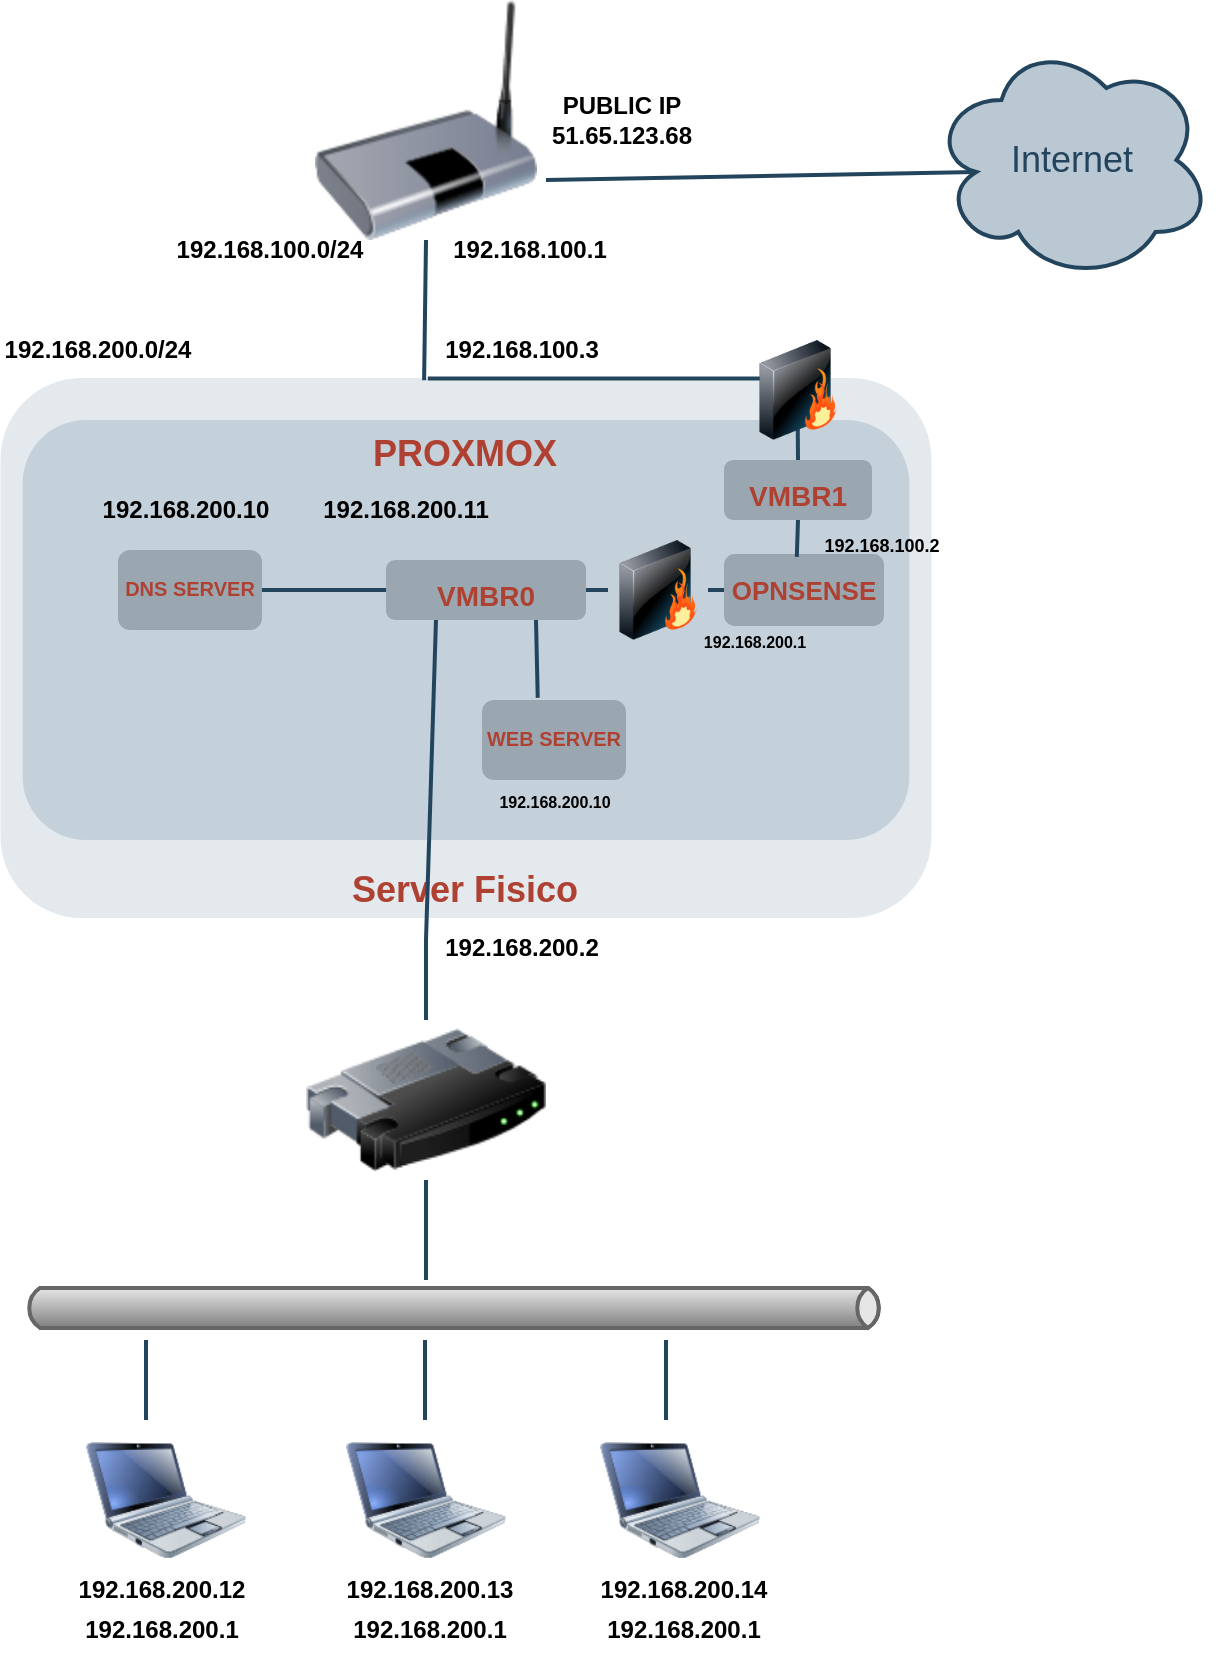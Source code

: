 <mxfile version="20.6.0" type="device"><diagram id="IOsZXgy4JLWPjiD6px8s" name="Pagina-1"><mxGraphModel dx="813" dy="459" grid="1" gridSize="10" guides="1" tooltips="1" connect="1" arrows="1" fold="1" page="1" pageScale="1" pageWidth="827" pageHeight="1169" math="0" shadow="0"><root><mxCell id="0"/><mxCell id="1" parent="0"/><mxCell id="yGsuGM8zW-7FkYCtZIp3-1" value="" style="image;html=1;image=img/lib/clip_art/networking/Bridge_128x128.png;shadow=0;strokeColor=#000000;fillColor=#FFFFFF;gradientColor=none;fontSize=18;fontColor=#F08705;fontStyle=0" vertex="1" parent="1"><mxGeometry x="340" y="70" width="120" height="120" as="geometry"/></mxCell><mxCell id="yGsuGM8zW-7FkYCtZIp3-2" value="Internet" style="ellipse;shape=cloud;whiteSpace=wrap;html=1;shadow=0;strokeColor=#23445D;fillColor=#BAC8D3;gradientColor=none;fontSize=18;fontColor=#23445D;gradientDirection=north;fontStyle=0;strokeWidth=2;" vertex="1" parent="1"><mxGeometry x="652.74" y="90" width="140" height="120" as="geometry"/></mxCell><mxCell id="yGsuGM8zW-7FkYCtZIp3-3" value="&lt;b&gt;Server Fisico&lt;/b&gt;" style="rounded=1;whiteSpace=wrap;html=1;shadow=0;strokeColor=none;fillColor=#BAC8D3;gradientColor=none;fontSize=18;fontColor=#AE4132;fontStyle=0;verticalAlign=bottom;opacity=40;strokeWidth=3;" vertex="1" parent="1"><mxGeometry x="187.26" y="259" width="465.48" height="270" as="geometry"/></mxCell><mxCell id="yGsuGM8zW-7FkYCtZIp3-4" value="&lt;span style=&quot;line-height: 17.182px&quot;&gt;&lt;b&gt;PROXMOX&lt;/b&gt;&lt;/span&gt;" style="rounded=1;whiteSpace=wrap;html=1;shadow=0;strokeColor=none;fillColor=#BAC8D3;gradientColor=none;fontSize=18;fontColor=#AE4132;verticalAlign=top;fontStyle=0;opacity=70;strokeWidth=3;" vertex="1" parent="1"><mxGeometry x="198.34" y="280" width="443.33" height="210" as="geometry"/></mxCell><mxCell id="yGsuGM8zW-7FkYCtZIp3-10" style="edgeStyle=none;rounded=0;html=1;startArrow=none;startFill=0;endArrow=none;endFill=0;fontSize=18;fontColor=#F08705;strokeColor=#23445D;strokeWidth=2;fontStyle=0;exitX=0.5;exitY=1;exitDx=0;exitDy=0;entryX=0.455;entryY=0.004;entryDx=0;entryDy=0;entryPerimeter=0;" edge="1" parent="1" source="yGsuGM8zW-7FkYCtZIp3-1" target="yGsuGM8zW-7FkYCtZIp3-3"><mxGeometry relative="1" as="geometry"><mxPoint x="699.618" y="759" as="sourcePoint"/><mxPoint x="400" y="250" as="targetPoint"/></mxGeometry></mxCell><mxCell id="yGsuGM8zW-7FkYCtZIp3-11" style="edgeStyle=none;rounded=0;html=1;startArrow=none;startFill=0;endArrow=none;endFill=0;fontSize=18;fontColor=#F08705;strokeColor=#23445D;strokeWidth=2;fontStyle=0;exitX=1;exitY=0.75;exitDx=0;exitDy=0;entryX=0.16;entryY=0.55;entryDx=0;entryDy=0;entryPerimeter=0;" edge="1" parent="1" source="yGsuGM8zW-7FkYCtZIp3-1" target="yGsuGM8zW-7FkYCtZIp3-2"><mxGeometry relative="1" as="geometry"><mxPoint x="410" y="200" as="sourcePoint"/><mxPoint x="409.053" y="271.08" as="targetPoint"/></mxGeometry></mxCell><mxCell id="yGsuGM8zW-7FkYCtZIp3-12" style="edgeStyle=none;rounded=0;html=1;startArrow=none;startFill=0;endArrow=none;endFill=0;fontSize=18;fontColor=#F08705;strokeColor=#23445D;strokeWidth=2;fontStyle=0;" edge="1" parent="1"><mxGeometry relative="1" as="geometry"><mxPoint x="400" y="540" as="sourcePoint"/><mxPoint x="400" y="580" as="targetPoint"/></mxGeometry></mxCell><mxCell id="yGsuGM8zW-7FkYCtZIp3-13" value="" style="strokeWidth=2;strokeColor=#666666;dashed=0;align=center;html=1;fontSize=8;shape=mxgraph.eip.messageChannel;shadow=0;fillColor=#FFFFFF;gradientColor=none;fontColor=#F08705;fontStyle=0" vertex="1" parent="1"><mxGeometry x="199" y="720" width="430" height="7.89" as="geometry"/></mxCell><mxCell id="yGsuGM8zW-7FkYCtZIp3-14" style="edgeStyle=none;rounded=0;html=1;startArrow=none;startFill=0;endArrow=none;endFill=0;fontSize=18;fontColor=#F08705;strokeColor=#23445D;strokeWidth=2;fontStyle=0;" edge="1" parent="1" source="yGsuGM8zW-7FkYCtZIp3-15"><mxGeometry relative="1" as="geometry"><mxPoint x="404.669" y="691" as="sourcePoint"/><mxPoint x="400" y="710" as="targetPoint"/></mxGeometry></mxCell><mxCell id="yGsuGM8zW-7FkYCtZIp3-15" value="" style="image;html=1;image=img/lib/clip_art/networking/Router_128x128.png;shadow=0;strokeColor=#000000;fillColor=#FFFFFF;gradientColor=none;fontSize=18;fontColor=#F08705;fontStyle=0" vertex="1" parent="1"><mxGeometry x="340" y="580" width="120" height="80" as="geometry"/></mxCell><mxCell id="yGsuGM8zW-7FkYCtZIp3-16" value="" style="image;html=1;image=img/lib/clip_art/computers/Netbook_128x128.png;shadow=0;strokeColor=#000000;fillColor=#FFFFFF;gradientColor=none;fontSize=18;fontColor=#F08705;fontStyle=0" vertex="1" parent="1"><mxGeometry x="230" y="780" width="80" height="80" as="geometry"/></mxCell><mxCell id="yGsuGM8zW-7FkYCtZIp3-17" value="" style="image;html=1;image=img/lib/clip_art/computers/Netbook_128x128.png;shadow=0;strokeColor=#000000;fillColor=#FFFFFF;gradientColor=none;fontSize=18;fontColor=#F08705;fontStyle=0" vertex="1" parent="1"><mxGeometry x="360" y="780" width="80" height="80" as="geometry"/></mxCell><mxCell id="yGsuGM8zW-7FkYCtZIp3-18" value="" style="image;html=1;image=img/lib/clip_art/computers/Netbook_128x128.png;shadow=0;strokeColor=#000000;fillColor=#FFFFFF;gradientColor=none;fontSize=18;fontColor=#F08705;fontStyle=0" vertex="1" parent="1"><mxGeometry x="487" y="780" width="80" height="80" as="geometry"/></mxCell><mxCell id="yGsuGM8zW-7FkYCtZIp3-19" value="" style="edgeStyle=elbowEdgeStyle;strokeWidth=2;rounded=0;endArrow=none;startArrow=none;startSize=10;endSize=10;dashed=0;html=1;strokeColor=#23445D;fontSize=18;fontColor=#F08705;startFill=0;endFill=0;fontStyle=0" edge="1" parent="1"><mxGeometry relative="1" as="geometry"><mxPoint x="260" y="740" as="sourcePoint"/><mxPoint x="260" y="780" as="targetPoint"/></mxGeometry></mxCell><mxCell id="yGsuGM8zW-7FkYCtZIp3-20" value="" style="edgeStyle=elbowEdgeStyle;strokeWidth=2;rounded=0;endArrow=none;startArrow=none;startSize=10;endSize=10;dashed=0;html=1;strokeColor=#23445D;fontSize=18;fontColor=#F08705;startFill=0;endFill=0;fontStyle=0" edge="1" parent="1"><mxGeometry relative="1" as="geometry"><mxPoint x="399.5" y="740" as="sourcePoint"/><mxPoint x="399.5" y="780" as="targetPoint"/></mxGeometry></mxCell><mxCell id="yGsuGM8zW-7FkYCtZIp3-21" value="" style="edgeStyle=elbowEdgeStyle;strokeWidth=2;rounded=0;endArrow=none;startArrow=none;startSize=10;endSize=10;dashed=0;html=1;strokeColor=#23445D;fontSize=18;fontColor=#F08705;startFill=0;endFill=0;fontStyle=0" edge="1" parent="1"><mxGeometry relative="1" as="geometry"><mxPoint x="520" y="740" as="sourcePoint"/><mxPoint x="520" y="780" as="targetPoint"/></mxGeometry></mxCell><mxCell id="yGsuGM8zW-7FkYCtZIp3-22" value="&lt;font color=&quot;#000000&quot;&gt;&lt;b&gt;PUBLIC IP&lt;br&gt;51.65.123.68&lt;/b&gt;&lt;/font&gt;" style="text;html=1;strokeColor=none;fillColor=none;align=center;verticalAlign=middle;whiteSpace=wrap;rounded=0;fontColor=#80FF00;" vertex="1" parent="1"><mxGeometry x="460" y="115" width="76" height="30" as="geometry"/></mxCell><mxCell id="yGsuGM8zW-7FkYCtZIp3-23" value="&lt;font color=&quot;#000000&quot;&gt;&lt;b&gt;192.168.100.0/24&lt;/b&gt;&lt;/font&gt;" style="text;html=1;strokeColor=none;fillColor=none;align=center;verticalAlign=middle;whiteSpace=wrap;rounded=0;fontColor=#80FF00;" vertex="1" parent="1"><mxGeometry x="284" y="180" width="76" height="30" as="geometry"/></mxCell><mxCell id="yGsuGM8zW-7FkYCtZIp3-24" value="&lt;font color=&quot;#000000&quot;&gt;&lt;b&gt;192.168.200.10&lt;/b&gt;&lt;/font&gt;" style="text;html=1;strokeColor=none;fillColor=none;align=center;verticalAlign=middle;whiteSpace=wrap;rounded=0;fontColor=#80FF00;" vertex="1" parent="1"><mxGeometry x="242" y="310" width="76" height="30" as="geometry"/></mxCell><mxCell id="yGsuGM8zW-7FkYCtZIp3-25" value="&lt;font color=&quot;#000000&quot;&gt;&lt;b&gt;192.168.200.11&lt;/b&gt;&lt;/font&gt;" style="text;html=1;strokeColor=none;fillColor=none;align=center;verticalAlign=middle;whiteSpace=wrap;rounded=0;fontColor=#80FF00;" vertex="1" parent="1"><mxGeometry x="352" y="310" width="76" height="30" as="geometry"/></mxCell><mxCell id="yGsuGM8zW-7FkYCtZIp3-26" value="&lt;font color=&quot;#000000&quot;&gt;&lt;b&gt;192.168.200.0/24&lt;/b&gt;&lt;/font&gt;" style="text;html=1;strokeColor=none;fillColor=none;align=center;verticalAlign=middle;whiteSpace=wrap;rounded=0;fontColor=#80FF00;" vertex="1" parent="1"><mxGeometry x="198.34" y="230" width="76" height="30" as="geometry"/></mxCell><mxCell id="yGsuGM8zW-7FkYCtZIp3-29" value="&lt;font color=&quot;#000000&quot;&gt;&lt;span&gt;192.168.100.1&lt;/span&gt;&lt;/font&gt;" style="text;html=1;strokeColor=none;fillColor=none;align=center;verticalAlign=middle;whiteSpace=wrap;rounded=0;fontColor=#80FF00;fontStyle=1" vertex="1" parent="1"><mxGeometry x="414" y="190" width="76" height="10" as="geometry"/></mxCell><mxCell id="yGsuGM8zW-7FkYCtZIp3-32" value="&lt;font color=&quot;#000000&quot;&gt;&lt;b&gt;192.168.200.12&lt;/b&gt;&lt;/font&gt;" style="text;html=1;strokeColor=none;fillColor=none;align=center;verticalAlign=middle;whiteSpace=wrap;rounded=0;fontColor=#80FF00;" vertex="1" parent="1"><mxGeometry x="230" y="850" width="76" height="30" as="geometry"/></mxCell><mxCell id="yGsuGM8zW-7FkYCtZIp3-33" value="&lt;font color=&quot;#000000&quot;&gt;&lt;b&gt;192.168.200.13&lt;/b&gt;&lt;/font&gt;" style="text;html=1;strokeColor=none;fillColor=none;align=center;verticalAlign=middle;whiteSpace=wrap;rounded=0;fontColor=#80FF00;" vertex="1" parent="1"><mxGeometry x="364" y="850" width="76" height="30" as="geometry"/></mxCell><mxCell id="yGsuGM8zW-7FkYCtZIp3-34" value="&lt;font color=&quot;#000000&quot;&gt;&lt;b&gt;192.168.200.14&lt;/b&gt;&lt;/font&gt;" style="text;html=1;strokeColor=none;fillColor=none;align=center;verticalAlign=middle;whiteSpace=wrap;rounded=0;fontColor=#80FF00;" vertex="1" parent="1"><mxGeometry x="491" y="850" width="76" height="30" as="geometry"/></mxCell><mxCell id="yGsuGM8zW-7FkYCtZIp3-35" value="&lt;font color=&quot;#000000&quot;&gt;&lt;b&gt;192.168.200.1&lt;/b&gt;&lt;/font&gt;" style="text;html=1;strokeColor=none;fillColor=none;align=center;verticalAlign=middle;whiteSpace=wrap;rounded=0;fontColor=#80FF00;" vertex="1" parent="1"><mxGeometry x="230" y="870" width="76" height="30" as="geometry"/></mxCell><mxCell id="yGsuGM8zW-7FkYCtZIp3-36" value="&lt;font color=&quot;#000000&quot;&gt;&lt;b&gt;192.168.200.1&lt;/b&gt;&lt;/font&gt;" style="text;html=1;strokeColor=none;fillColor=none;align=center;verticalAlign=middle;whiteSpace=wrap;rounded=0;fontColor=#80FF00;" vertex="1" parent="1"><mxGeometry x="364" y="870" width="76" height="30" as="geometry"/></mxCell><mxCell id="yGsuGM8zW-7FkYCtZIp3-37" value="&lt;font color=&quot;#000000&quot;&gt;&lt;b&gt;192.168.200.1&lt;/b&gt;&lt;/font&gt;" style="text;html=1;strokeColor=none;fillColor=none;align=center;verticalAlign=middle;whiteSpace=wrap;rounded=0;fontColor=#80FF00;" vertex="1" parent="1"><mxGeometry x="491" y="870" width="76" height="30" as="geometry"/></mxCell><mxCell id="yGsuGM8zW-7FkYCtZIp3-39" value="&lt;span style=&quot;line-height: 17.182px&quot;&gt;&lt;font style=&quot;font-size: 14px;&quot;&gt;&lt;b&gt;VMBR0&lt;/b&gt;&lt;/font&gt;&lt;/span&gt;" style="rounded=1;whiteSpace=wrap;html=1;shadow=0;strokeColor=none;fillColor=#8B969E;gradientColor=none;fontSize=18;fontColor=#AE4132;verticalAlign=top;fontStyle=0;opacity=70;strokeWidth=3;" vertex="1" parent="1"><mxGeometry x="380" y="350" width="100" height="30" as="geometry"/></mxCell><mxCell id="yGsuGM8zW-7FkYCtZIp3-40" value="&lt;span style=&quot;line-height: 17.182px&quot;&gt;&lt;font style=&quot;font-size: 13px;&quot;&gt;&lt;b&gt;OPNSENSE&lt;/b&gt;&lt;/font&gt;&lt;/span&gt;" style="rounded=1;whiteSpace=wrap;html=1;shadow=0;strokeColor=none;fillColor=#8B969E;gradientColor=none;fontSize=18;fontColor=#AE4132;verticalAlign=top;fontStyle=0;opacity=70;strokeWidth=3;" vertex="1" parent="1"><mxGeometry x="549" y="347" width="80" height="36" as="geometry"/></mxCell><mxCell id="yGsuGM8zW-7FkYCtZIp3-44" style="edgeStyle=none;rounded=0;html=1;startArrow=none;startFill=0;endArrow=none;endFill=0;fontSize=18;fontColor=#F08705;strokeColor=#23445D;strokeWidth=2;fontStyle=0;entryX=0.25;entryY=1;entryDx=0;entryDy=0;" edge="1" parent="1" target="yGsuGM8zW-7FkYCtZIp3-39"><mxGeometry relative="1" as="geometry"><mxPoint x="400" y="540" as="sourcePoint"/><mxPoint x="515" y="394" as="targetPoint"/></mxGeometry></mxCell><mxCell id="yGsuGM8zW-7FkYCtZIp3-46" value="&lt;font size=&quot;1&quot; color=&quot;#000000&quot;&gt;&lt;b style=&quot;font-size: 8px;&quot;&gt;192.168.200.1&lt;/b&gt;&lt;/font&gt;" style="text;html=1;strokeColor=none;fillColor=none;align=center;verticalAlign=middle;whiteSpace=wrap;rounded=0;fontColor=#80FF00;" vertex="1" parent="1"><mxGeometry x="539" y="380" width="51" height="20" as="geometry"/></mxCell><mxCell id="yGsuGM8zW-7FkYCtZIp3-47" value="&lt;font color=&quot;#000000&quot;&gt;&lt;b&gt;192.168.200.2&lt;/b&gt;&lt;/font&gt;" style="text;html=1;strokeColor=none;fillColor=none;align=center;verticalAlign=middle;whiteSpace=wrap;rounded=0;fontColor=#80FF00;" vertex="1" parent="1"><mxGeometry x="410" y="529" width="76" height="30" as="geometry"/></mxCell><mxCell id="yGsuGM8zW-7FkYCtZIp3-51" style="edgeStyle=none;rounded=0;html=1;startArrow=none;startFill=0;endArrow=none;endFill=0;fontSize=18;fontColor=#F08705;strokeColor=#23445D;strokeWidth=2;fontStyle=0;exitX=1;exitY=0.5;exitDx=0;exitDy=0;entryX=0;entryY=0.5;entryDx=0;entryDy=0;" edge="1" parent="1" source="yGsuGM8zW-7FkYCtZIp3-64" target="yGsuGM8zW-7FkYCtZIp3-40"><mxGeometry relative="1" as="geometry"><mxPoint x="410" y="200.0" as="sourcePoint"/><mxPoint x="409.053" y="270.08" as="targetPoint"/></mxGeometry></mxCell><mxCell id="yGsuGM8zW-7FkYCtZIp3-52" value="&lt;font style=&quot;font-size: 10px;&quot;&gt;&lt;b&gt;WEB SERVER&lt;/b&gt;&lt;/font&gt;" style="rounded=1;whiteSpace=wrap;html=1;shadow=0;strokeColor=none;fillColor=#8B969E;gradientColor=none;fontSize=18;fontColor=#AE4132;verticalAlign=top;fontStyle=0;opacity=70;strokeWidth=3;" vertex="1" parent="1"><mxGeometry x="428" y="420" width="72" height="40" as="geometry"/></mxCell><mxCell id="yGsuGM8zW-7FkYCtZIp3-53" style="edgeStyle=none;rounded=0;html=1;startArrow=none;startFill=0;endArrow=none;endFill=0;fontSize=18;fontColor=#F08705;strokeColor=#23445D;strokeWidth=2;fontStyle=0;exitX=0.75;exitY=1;exitDx=0;exitDy=0;entryX=0.387;entryY=-0.027;entryDx=0;entryDy=0;entryPerimeter=0;" edge="1" parent="1" source="yGsuGM8zW-7FkYCtZIp3-39" target="yGsuGM8zW-7FkYCtZIp3-52"><mxGeometry relative="1" as="geometry"><mxPoint x="490" y="375" as="sourcePoint"/><mxPoint x="559" y="375" as="targetPoint"/></mxGeometry></mxCell><mxCell id="yGsuGM8zW-7FkYCtZIp3-54" value="&lt;font size=&quot;1&quot; color=&quot;#000000&quot;&gt;&lt;b style=&quot;font-size: 8px;&quot;&gt;192.168.200.10&lt;/b&gt;&lt;/font&gt;" style="text;html=1;strokeColor=none;fillColor=none;align=center;verticalAlign=middle;whiteSpace=wrap;rounded=0;fontColor=#80FF00;" vertex="1" parent="1"><mxGeometry x="438.5" y="460" width="51" height="20" as="geometry"/></mxCell><mxCell id="yGsuGM8zW-7FkYCtZIp3-55" value="&lt;span style=&quot;line-height: 17.182px&quot;&gt;&lt;font style=&quot;font-size: 14px;&quot;&gt;&lt;b&gt;VMBR1&lt;/b&gt;&lt;/font&gt;&lt;/span&gt;" style="rounded=1;whiteSpace=wrap;html=1;shadow=0;strokeColor=none;fillColor=#8B969E;gradientColor=none;fontSize=18;fontColor=#AE4132;verticalAlign=top;fontStyle=0;opacity=70;strokeWidth=3;" vertex="1" parent="1"><mxGeometry x="549" y="300" width="74" height="30" as="geometry"/></mxCell><mxCell id="yGsuGM8zW-7FkYCtZIp3-56" style="edgeStyle=none;rounded=0;html=1;startArrow=none;startFill=0;endArrow=none;endFill=0;fontSize=18;fontColor=#F08705;strokeColor=#23445D;strokeWidth=2;fontStyle=0;exitX=0.5;exitY=1;exitDx=0;exitDy=0;entryX=0.455;entryY=0.04;entryDx=0;entryDy=0;entryPerimeter=0;" edge="1" parent="1" source="yGsuGM8zW-7FkYCtZIp3-55" target="yGsuGM8zW-7FkYCtZIp3-40"><mxGeometry relative="1" as="geometry"><mxPoint x="465" y="390" as="sourcePoint"/><mxPoint x="465.864" y="428.92" as="targetPoint"/></mxGeometry></mxCell><mxCell id="yGsuGM8zW-7FkYCtZIp3-57" style="edgeStyle=none;rounded=0;html=1;startArrow=none;startFill=0;endArrow=none;endFill=0;fontSize=18;fontColor=#F08705;strokeColor=#23445D;strokeWidth=2;fontStyle=0;exitX=0.5;exitY=0;exitDx=0;exitDy=0;entryX=0.856;entryY=0.001;entryDx=0;entryDy=0;entryPerimeter=0;" edge="1" parent="1" source="yGsuGM8zW-7FkYCtZIp3-55" target="yGsuGM8zW-7FkYCtZIp3-3"><mxGeometry relative="1" as="geometry"><mxPoint x="596.0" y="340" as="sourcePoint"/><mxPoint x="580" y="260" as="targetPoint"/></mxGeometry></mxCell><mxCell id="yGsuGM8zW-7FkYCtZIp3-58" value="&lt;font color=&quot;#000000&quot;&gt;&lt;span&gt;192.168.100.3&lt;/span&gt;&lt;/font&gt;" style="text;html=1;strokeColor=none;fillColor=none;align=center;verticalAlign=middle;whiteSpace=wrap;rounded=0;fontColor=#80FF00;fontStyle=1" vertex="1" parent="1"><mxGeometry x="410" y="240" width="76" height="10" as="geometry"/></mxCell><mxCell id="yGsuGM8zW-7FkYCtZIp3-59" value="&lt;font style=&quot;font-size: 10px;&quot;&gt;&lt;b&gt;DNS SERVER&lt;/b&gt;&lt;/font&gt;" style="rounded=1;whiteSpace=wrap;html=1;shadow=0;strokeColor=none;fillColor=#8B969E;gradientColor=none;fontSize=18;fontColor=#AE4132;verticalAlign=top;fontStyle=0;opacity=70;strokeWidth=3;" vertex="1" parent="1"><mxGeometry x="246" y="345" width="72" height="40" as="geometry"/></mxCell><mxCell id="yGsuGM8zW-7FkYCtZIp3-60" style="edgeStyle=none;rounded=0;html=1;startArrow=none;startFill=0;endArrow=none;endFill=0;fontSize=18;fontColor=#F08705;strokeColor=#23445D;strokeWidth=2;fontStyle=0;exitX=1;exitY=0.5;exitDx=0;exitDy=0;entryX=0;entryY=0.5;entryDx=0;entryDy=0;" edge="1" parent="1" source="yGsuGM8zW-7FkYCtZIp3-59" target="yGsuGM8zW-7FkYCtZIp3-39"><mxGeometry relative="1" as="geometry"><mxPoint x="465" y="390" as="sourcePoint"/><mxPoint x="465.864" y="428.92" as="targetPoint"/></mxGeometry></mxCell><mxCell id="yGsuGM8zW-7FkYCtZIp3-61" value="&lt;font style=&quot;font-size: 9px;&quot; color=&quot;#000000&quot;&gt;192.168.100.2&lt;/font&gt;" style="text;html=1;strokeColor=none;fillColor=none;align=center;verticalAlign=middle;whiteSpace=wrap;rounded=0;fontColor=#80FF00;fontStyle=1" vertex="1" parent="1"><mxGeometry x="590" y="337" width="76" height="10" as="geometry"/></mxCell><mxCell id="yGsuGM8zW-7FkYCtZIp3-62" style="edgeStyle=none;rounded=0;html=1;startArrow=none;startFill=0;endArrow=none;endFill=0;fontSize=18;fontColor=#F08705;strokeColor=#23445D;strokeWidth=2;fontStyle=0;exitX=0.459;exitY=0.001;exitDx=0;exitDy=0;exitPerimeter=0;entryX=0.859;entryY=0.001;entryDx=0;entryDy=0;entryPerimeter=0;" edge="1" parent="1" source="yGsuGM8zW-7FkYCtZIp3-3" target="yGsuGM8zW-7FkYCtZIp3-3"><mxGeometry relative="1" as="geometry"><mxPoint x="328" y="375" as="sourcePoint"/><mxPoint x="580" y="260" as="targetPoint"/></mxGeometry></mxCell><mxCell id="yGsuGM8zW-7FkYCtZIp3-63" value="" style="image;html=1;image=img/lib/clip_art/networking/Firewall_128x128.png;shadow=0;strokeColor=#000000;fillColor=#FFFFFF;gradientColor=none;fontSize=18;fontColor=#F08705;fontStyle=0" vertex="1" parent="1"><mxGeometry x="561" y="240" width="50" height="50" as="geometry"/></mxCell><mxCell id="yGsuGM8zW-7FkYCtZIp3-64" value="" style="image;html=1;image=img/lib/clip_art/networking/Firewall_128x128.png;shadow=0;strokeColor=#000000;fillColor=#FFFFFF;gradientColor=none;fontSize=18;fontColor=#F08705;fontStyle=0" vertex="1" parent="1"><mxGeometry x="491" y="340" width="50" height="50" as="geometry"/></mxCell><mxCell id="yGsuGM8zW-7FkYCtZIp3-65" value="" style="edgeStyle=none;rounded=0;html=1;startArrow=none;startFill=0;endArrow=none;endFill=0;fontSize=18;fontColor=#F08705;strokeColor=#23445D;strokeWidth=2;fontStyle=0;exitX=1;exitY=0.5;exitDx=0;exitDy=0;entryX=0;entryY=0.5;entryDx=0;entryDy=0;" edge="1" parent="1" source="yGsuGM8zW-7FkYCtZIp3-39" target="yGsuGM8zW-7FkYCtZIp3-64"><mxGeometry relative="1" as="geometry"><mxPoint x="480" y="365" as="sourcePoint"/><mxPoint x="549" y="365" as="targetPoint"/></mxGeometry></mxCell></root></mxGraphModel></diagram></mxfile>